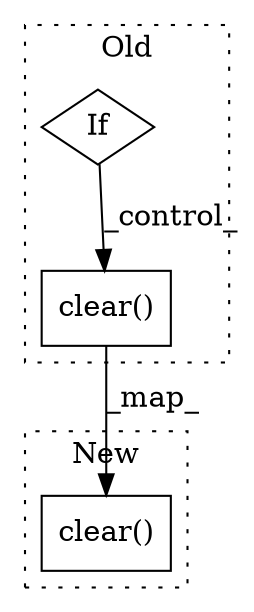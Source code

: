 digraph G {
subgraph cluster0 {
1 [label="clear()" a="75" s="33796" l="26" shape="box"];
3 [label="If" a="96" s="32414" l="3" shape="diamond"];
label = "Old";
style="dotted";
}
subgraph cluster1 {
2 [label="clear()" a="75" s="36089" l="26" shape="box"];
label = "New";
style="dotted";
}
1 -> 2 [label="_map_"];
3 -> 1 [label="_control_"];
}